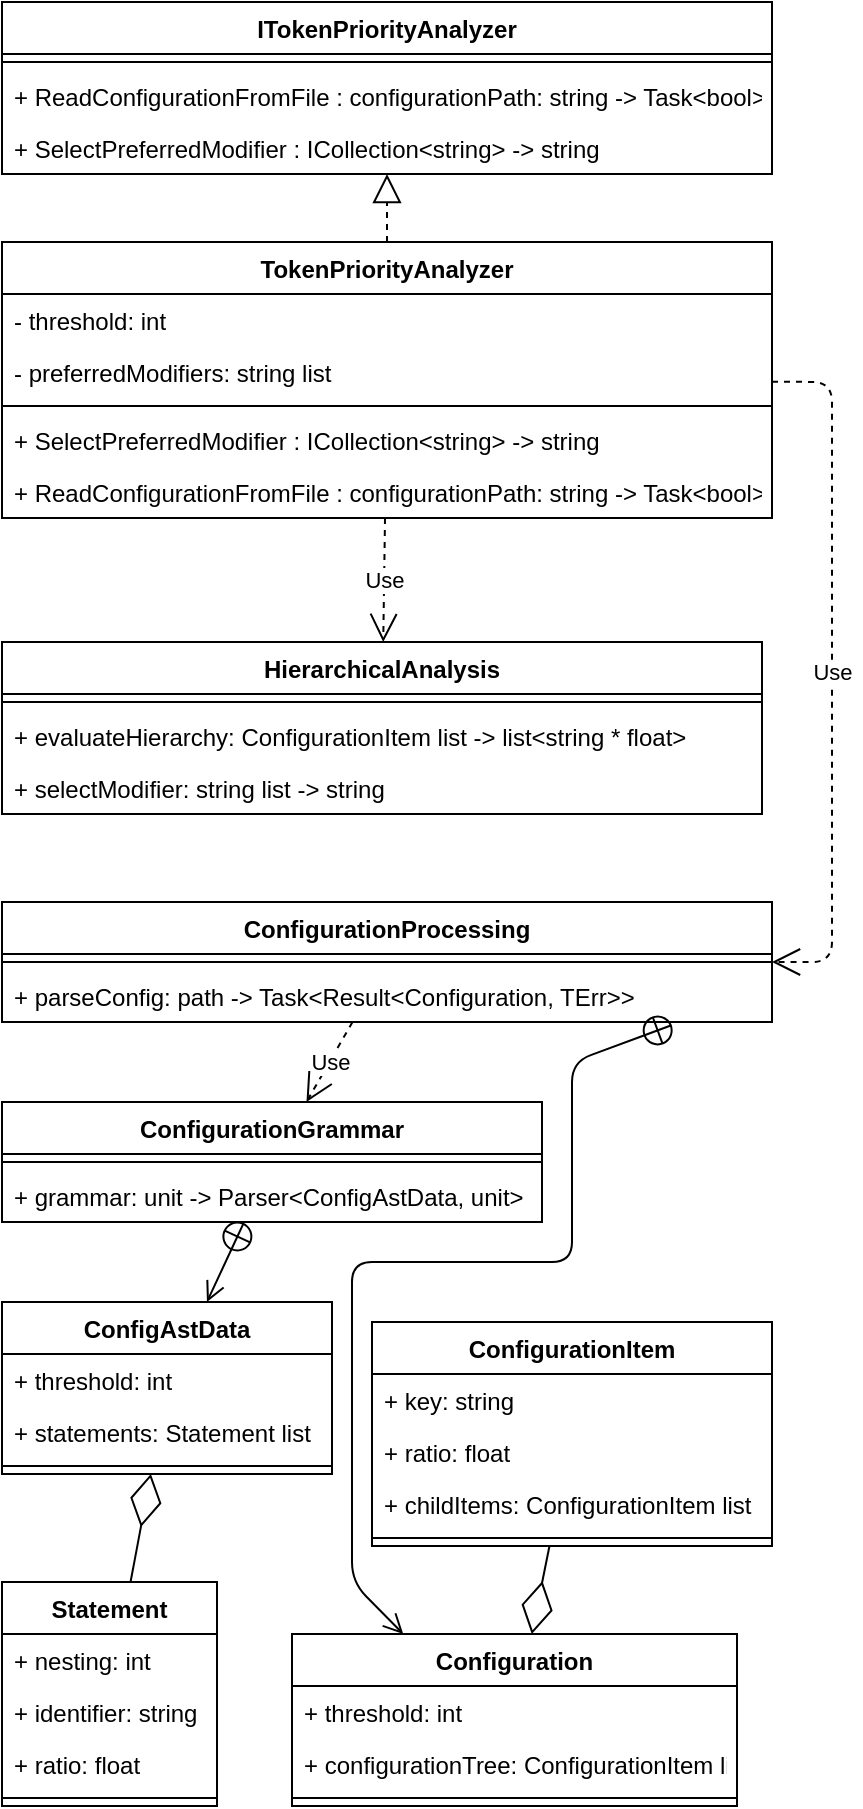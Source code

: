 <mxfile>
    <diagram id="GD1WaLO3jToNyfRFWuux" name="Page-1">
        <mxGraphModel dx="1081" dy="1644" grid="1" gridSize="10" guides="1" tooltips="1" connect="1" arrows="1" fold="1" page="1" pageScale="1" pageWidth="850" pageHeight="1100" math="0" shadow="0">
            <root>
                <mxCell id="0"/>
                <mxCell id="1" parent="0"/>
                <mxCell id="2" value="ConfigurationGrammar" style="swimlane;fontStyle=1;align=center;verticalAlign=top;childLayout=stackLayout;horizontal=1;startSize=26;horizontalStack=0;resizeParent=1;resizeParentMax=0;resizeLast=0;collapsible=1;marginBottom=0;" vertex="1" parent="1">
                    <mxGeometry x="1068" y="630" width="270" height="60" as="geometry">
                        <mxRectangle x="132.5" y="710" width="210" height="30" as="alternateBounds"/>
                    </mxGeometry>
                </mxCell>
                <mxCell id="3" value="" style="line;strokeWidth=1;fillColor=none;align=left;verticalAlign=middle;spacingTop=-1;spacingLeft=3;spacingRight=3;rotatable=0;labelPosition=right;points=[];portConstraint=eastwest;strokeColor=inherit;" vertex="1" parent="2">
                    <mxGeometry y="26" width="270" height="8" as="geometry"/>
                </mxCell>
                <mxCell id="4" value="+ grammar: unit -&gt; Parser&lt;ConfigAstData, unit&gt;" style="text;strokeColor=none;fillColor=none;align=left;verticalAlign=top;spacingLeft=4;spacingRight=4;overflow=hidden;rotatable=0;points=[[0,0.5],[1,0.5]];portConstraint=eastwest;" vertex="1" parent="2">
                    <mxGeometry y="34" width="270" height="26" as="geometry"/>
                </mxCell>
                <mxCell id="5" value="Statement" style="swimlane;fontStyle=1;align=center;verticalAlign=top;childLayout=stackLayout;horizontal=1;startSize=26;horizontalStack=0;resizeParent=1;resizeParentMax=0;resizeLast=0;collapsible=1;marginBottom=0;" vertex="1" parent="1">
                    <mxGeometry x="1068" y="870" width="107.5" height="112" as="geometry">
                        <mxRectangle x="132.5" y="810" width="197.5" height="30" as="alternateBounds"/>
                    </mxGeometry>
                </mxCell>
                <mxCell id="6" value="+ nesting: int" style="text;strokeColor=none;fillColor=none;align=left;verticalAlign=top;spacingLeft=4;spacingRight=4;overflow=hidden;rotatable=0;points=[[0,0.5],[1,0.5]];portConstraint=eastwest;" vertex="1" parent="5">
                    <mxGeometry y="26" width="107.5" height="26" as="geometry"/>
                </mxCell>
                <mxCell id="7" value="+ identifier: string" style="text;strokeColor=none;fillColor=none;align=left;verticalAlign=top;spacingLeft=4;spacingRight=4;overflow=hidden;rotatable=0;points=[[0,0.5],[1,0.5]];portConstraint=eastwest;" vertex="1" parent="5">
                    <mxGeometry y="52" width="107.5" height="26" as="geometry"/>
                </mxCell>
                <mxCell id="8" value="+ ratio: float" style="text;strokeColor=none;fillColor=none;align=left;verticalAlign=top;spacingLeft=4;spacingRight=4;overflow=hidden;rotatable=0;points=[[0,0.5],[1,0.5]];portConstraint=eastwest;" vertex="1" parent="5">
                    <mxGeometry y="78" width="107.5" height="26" as="geometry"/>
                </mxCell>
                <mxCell id="9" value="" style="line;strokeWidth=1;fillColor=none;align=left;verticalAlign=middle;spacingTop=-1;spacingLeft=3;spacingRight=3;rotatable=0;labelPosition=right;points=[];portConstraint=eastwest;strokeColor=inherit;" vertex="1" parent="5">
                    <mxGeometry y="104" width="107.5" height="8" as="geometry"/>
                </mxCell>
                <mxCell id="10" value="ConfigAstData" style="swimlane;fontStyle=1;align=center;verticalAlign=top;childLayout=stackLayout;horizontal=1;startSize=26;horizontalStack=0;resizeParent=1;resizeParentMax=0;resizeLast=0;collapsible=1;marginBottom=0;" vertex="1" parent="1">
                    <mxGeometry x="1068" y="730" width="165" height="86" as="geometry">
                        <mxRectangle x="132.5" y="810" width="197.5" height="30" as="alternateBounds"/>
                    </mxGeometry>
                </mxCell>
                <mxCell id="11" value="+ threshold: int" style="text;strokeColor=none;fillColor=none;align=left;verticalAlign=top;spacingLeft=4;spacingRight=4;overflow=hidden;rotatable=0;points=[[0,0.5],[1,0.5]];portConstraint=eastwest;" vertex="1" parent="10">
                    <mxGeometry y="26" width="165" height="26" as="geometry"/>
                </mxCell>
                <mxCell id="12" value="+ statements: Statement list" style="text;strokeColor=none;fillColor=none;align=left;verticalAlign=top;spacingLeft=4;spacingRight=4;overflow=hidden;rotatable=0;points=[[0,0.5],[1,0.5]];portConstraint=eastwest;" vertex="1" parent="10">
                    <mxGeometry y="52" width="165" height="26" as="geometry"/>
                </mxCell>
                <mxCell id="13" value="" style="line;strokeWidth=1;fillColor=none;align=left;verticalAlign=middle;spacingTop=-1;spacingLeft=3;spacingRight=3;rotatable=0;labelPosition=right;points=[];portConstraint=eastwest;strokeColor=inherit;" vertex="1" parent="10">
                    <mxGeometry y="78" width="165" height="8" as="geometry"/>
                </mxCell>
                <mxCell id="14" value="" style="endArrow=open;startArrow=circlePlus;endFill=0;startFill=0;endSize=8;html=1;" edge="1" parent="1" source="2" target="10">
                    <mxGeometry width="160" relative="1" as="geometry">
                        <mxPoint x="1356" y="660" as="sourcePoint"/>
                        <mxPoint x="1516" y="660" as="targetPoint"/>
                    </mxGeometry>
                </mxCell>
                <mxCell id="15" value="" style="endArrow=diamondThin;endFill=0;endSize=24;html=1;" edge="1" parent="1" source="5" target="10">
                    <mxGeometry width="160" relative="1" as="geometry">
                        <mxPoint x="1406" y="720" as="sourcePoint"/>
                        <mxPoint x="1566" y="720" as="targetPoint"/>
                    </mxGeometry>
                </mxCell>
                <mxCell id="16" value="ConfigurationProcessing" style="swimlane;fontStyle=1;align=center;verticalAlign=top;childLayout=stackLayout;horizontal=1;startSize=26;horizontalStack=0;resizeParent=1;resizeParentMax=0;resizeLast=0;collapsible=1;marginBottom=0;" vertex="1" parent="1">
                    <mxGeometry x="1068" y="530" width="385" height="60" as="geometry">
                        <mxRectangle x="132.5" y="710" width="210" height="30" as="alternateBounds"/>
                    </mxGeometry>
                </mxCell>
                <mxCell id="17" value="" style="line;strokeWidth=1;fillColor=none;align=left;verticalAlign=middle;spacingTop=-1;spacingLeft=3;spacingRight=3;rotatable=0;labelPosition=right;points=[];portConstraint=eastwest;strokeColor=inherit;" vertex="1" parent="16">
                    <mxGeometry y="26" width="385" height="8" as="geometry"/>
                </mxCell>
                <mxCell id="18" value="+ parseConfig: path -&gt; Task&lt;Result&lt;Configuration, TErr&gt;&gt;" style="text;strokeColor=none;fillColor=none;align=left;verticalAlign=top;spacingLeft=4;spacingRight=4;overflow=hidden;rotatable=0;points=[[0,0.5],[1,0.5]];portConstraint=eastwest;" vertex="1" parent="16">
                    <mxGeometry y="34" width="385" height="26" as="geometry"/>
                </mxCell>
                <mxCell id="19" value="ConfigurationItem" style="swimlane;fontStyle=1;align=center;verticalAlign=top;childLayout=stackLayout;horizontal=1;startSize=26;horizontalStack=0;resizeParent=1;resizeParentMax=0;resizeLast=0;collapsible=1;marginBottom=0;" vertex="1" parent="1">
                    <mxGeometry x="1253" y="740" width="200" height="112" as="geometry">
                        <mxRectangle x="132.5" y="810" width="197.5" height="30" as="alternateBounds"/>
                    </mxGeometry>
                </mxCell>
                <mxCell id="20" value="+ key: string" style="text;strokeColor=none;fillColor=none;align=left;verticalAlign=top;spacingLeft=4;spacingRight=4;overflow=hidden;rotatable=0;points=[[0,0.5],[1,0.5]];portConstraint=eastwest;" vertex="1" parent="19">
                    <mxGeometry y="26" width="200" height="26" as="geometry"/>
                </mxCell>
                <mxCell id="21" value="+ ratio: float" style="text;strokeColor=none;fillColor=none;align=left;verticalAlign=top;spacingLeft=4;spacingRight=4;overflow=hidden;rotatable=0;points=[[0,0.5],[1,0.5]];portConstraint=eastwest;" vertex="1" parent="19">
                    <mxGeometry y="52" width="200" height="26" as="geometry"/>
                </mxCell>
                <mxCell id="22" value="+ childItems: ConfigurationItem list" style="text;strokeColor=none;fillColor=none;align=left;verticalAlign=top;spacingLeft=4;spacingRight=4;overflow=hidden;rotatable=0;points=[[0,0.5],[1,0.5]];portConstraint=eastwest;" vertex="1" parent="19">
                    <mxGeometry y="78" width="200" height="26" as="geometry"/>
                </mxCell>
                <mxCell id="23" value="" style="line;strokeWidth=1;fillColor=none;align=left;verticalAlign=middle;spacingTop=-1;spacingLeft=3;spacingRight=3;rotatable=0;labelPosition=right;points=[];portConstraint=eastwest;strokeColor=inherit;" vertex="1" parent="19">
                    <mxGeometry y="104" width="200" height="8" as="geometry"/>
                </mxCell>
                <mxCell id="24" value="Use" style="endArrow=open;endSize=12;dashed=1;html=1;" edge="1" parent="1" source="16" target="2">
                    <mxGeometry width="160" relative="1" as="geometry">
                        <mxPoint x="1296" y="830" as="sourcePoint"/>
                        <mxPoint x="1456" y="830" as="targetPoint"/>
                    </mxGeometry>
                </mxCell>
                <mxCell id="25" value="Configuration" style="swimlane;fontStyle=1;align=center;verticalAlign=top;childLayout=stackLayout;horizontal=1;startSize=26;horizontalStack=0;resizeParent=1;resizeParentMax=0;resizeLast=0;collapsible=1;marginBottom=0;" vertex="1" parent="1">
                    <mxGeometry x="1213" y="896" width="222.5" height="86" as="geometry">
                        <mxRectangle x="132.5" y="810" width="197.5" height="30" as="alternateBounds"/>
                    </mxGeometry>
                </mxCell>
                <mxCell id="26" value="+ threshold: int" style="text;strokeColor=none;fillColor=none;align=left;verticalAlign=top;spacingLeft=4;spacingRight=4;overflow=hidden;rotatable=0;points=[[0,0.5],[1,0.5]];portConstraint=eastwest;" vertex="1" parent="25">
                    <mxGeometry y="26" width="222.5" height="26" as="geometry"/>
                </mxCell>
                <mxCell id="27" value="+ configurationTree: ConfigurationItem list" style="text;strokeColor=none;fillColor=none;align=left;verticalAlign=top;spacingLeft=4;spacingRight=4;overflow=hidden;rotatable=0;points=[[0,0.5],[1,0.5]];portConstraint=eastwest;" vertex="1" parent="25">
                    <mxGeometry y="52" width="222.5" height="26" as="geometry"/>
                </mxCell>
                <mxCell id="28" value="" style="line;strokeWidth=1;fillColor=none;align=left;verticalAlign=middle;spacingTop=-1;spacingLeft=3;spacingRight=3;rotatable=0;labelPosition=right;points=[];portConstraint=eastwest;strokeColor=inherit;" vertex="1" parent="25">
                    <mxGeometry y="78" width="222.5" height="8" as="geometry"/>
                </mxCell>
                <mxCell id="29" value="" style="endArrow=diamondThin;endFill=0;endSize=24;html=1;" edge="1" parent="1" source="19" target="25">
                    <mxGeometry width="160" relative="1" as="geometry">
                        <mxPoint x="1153.5" y="672.612" as="sourcePoint"/>
                        <mxPoint x="1206" y="669.303" as="targetPoint"/>
                    </mxGeometry>
                </mxCell>
                <mxCell id="30" value="" style="endArrow=open;startArrow=circlePlus;endFill=0;startFill=0;endSize=8;html=1;exitX=0.871;exitY=1.055;exitDx=0;exitDy=0;exitPerimeter=0;entryX=0.25;entryY=0;entryDx=0;entryDy=0;" edge="1" parent="1" source="18" target="25">
                    <mxGeometry width="160" relative="1" as="geometry">
                        <mxPoint x="1279.974" y="750" as="sourcePoint"/>
                        <mxPoint x="1293.137" y="706" as="targetPoint"/>
                        <Array as="points">
                            <mxPoint x="1353" y="610"/>
                            <mxPoint x="1353" y="710"/>
                            <mxPoint x="1243" y="710"/>
                            <mxPoint x="1243" y="870"/>
                        </Array>
                    </mxGeometry>
                </mxCell>
                <mxCell id="31" value="HierarchicalAnalysis" style="swimlane;fontStyle=1;align=center;verticalAlign=top;childLayout=stackLayout;horizontal=1;startSize=26;horizontalStack=0;resizeParent=1;resizeParentMax=0;resizeLast=0;collapsible=1;marginBottom=0;" vertex="1" parent="1">
                    <mxGeometry x="1068" y="400" width="380" height="86" as="geometry">
                        <mxRectangle x="132.5" y="710" width="210" height="30" as="alternateBounds"/>
                    </mxGeometry>
                </mxCell>
                <mxCell id="32" value="" style="line;strokeWidth=1;fillColor=none;align=left;verticalAlign=middle;spacingTop=-1;spacingLeft=3;spacingRight=3;rotatable=0;labelPosition=right;points=[];portConstraint=eastwest;strokeColor=inherit;" vertex="1" parent="31">
                    <mxGeometry y="26" width="380" height="8" as="geometry"/>
                </mxCell>
                <mxCell id="33" value="+ evaluateHierarchy: ConfigurationItem list -&gt; list&lt;string * float&gt;" style="text;strokeColor=none;fillColor=none;align=left;verticalAlign=top;spacingLeft=4;spacingRight=4;overflow=hidden;rotatable=0;points=[[0,0.5],[1,0.5]];portConstraint=eastwest;fontStyle=0" vertex="1" parent="31">
                    <mxGeometry y="34" width="380" height="26" as="geometry"/>
                </mxCell>
                <mxCell id="34" value="+ selectModifier: string list -&gt; string" style="text;strokeColor=none;fillColor=none;align=left;verticalAlign=top;spacingLeft=4;spacingRight=4;overflow=hidden;rotatable=0;points=[[0,0.5],[1,0.5]];portConstraint=eastwest;fontStyle=0" vertex="1" parent="31">
                    <mxGeometry y="60" width="380" height="26" as="geometry"/>
                </mxCell>
                <mxCell id="35" value="ITokenPriorityAnalyzer" style="swimlane;fontStyle=1;align=center;verticalAlign=top;childLayout=stackLayout;horizontal=1;startSize=26;horizontalStack=0;resizeParent=1;resizeParentMax=0;resizeLast=0;collapsible=1;marginBottom=0;" vertex="1" parent="1">
                    <mxGeometry x="1068" y="80" width="385" height="86" as="geometry">
                        <mxRectangle x="132.5" y="710" width="210" height="30" as="alternateBounds"/>
                    </mxGeometry>
                </mxCell>
                <mxCell id="36" value="" style="line;strokeWidth=1;fillColor=none;align=left;verticalAlign=middle;spacingTop=-1;spacingLeft=3;spacingRight=3;rotatable=0;labelPosition=right;points=[];portConstraint=eastwest;strokeColor=inherit;" vertex="1" parent="35">
                    <mxGeometry y="26" width="385" height="8" as="geometry"/>
                </mxCell>
                <mxCell id="37" value="+ ReadConfigurationFromFile : configurationPath: string -&gt; Task&lt;bool&gt;" style="text;strokeColor=none;fillColor=none;align=left;verticalAlign=top;spacingLeft=4;spacingRight=4;overflow=hidden;rotatable=0;points=[[0,0.5],[1,0.5]];portConstraint=eastwest;" vertex="1" parent="35">
                    <mxGeometry y="34" width="385" height="26" as="geometry"/>
                </mxCell>
                <mxCell id="38" value="+ SelectPreferredModifier : ICollection&lt;string&gt; -&gt; string" style="text;strokeColor=none;fillColor=none;align=left;verticalAlign=top;spacingLeft=4;spacingRight=4;overflow=hidden;rotatable=0;points=[[0,0.5],[1,0.5]];portConstraint=eastwest;" vertex="1" parent="35">
                    <mxGeometry y="60" width="385" height="26" as="geometry"/>
                </mxCell>
                <mxCell id="39" value="TokenPriorityAnalyzer" style="swimlane;fontStyle=1;align=center;verticalAlign=top;childLayout=stackLayout;horizontal=1;startSize=26;horizontalStack=0;resizeParent=1;resizeParentMax=0;resizeLast=0;collapsible=1;marginBottom=0;" vertex="1" parent="1">
                    <mxGeometry x="1068" y="200" width="385" height="138" as="geometry">
                        <mxRectangle x="132.5" y="710" width="210" height="30" as="alternateBounds"/>
                    </mxGeometry>
                </mxCell>
                <mxCell id="40" value="- threshold: int" style="text;strokeColor=none;fillColor=none;align=left;verticalAlign=top;spacingLeft=4;spacingRight=4;overflow=hidden;rotatable=0;points=[[0,0.5],[1,0.5]];portConstraint=eastwest;" vertex="1" parent="39">
                    <mxGeometry y="26" width="385" height="26" as="geometry"/>
                </mxCell>
                <mxCell id="41" value="- preferredModifiers: string list" style="text;strokeColor=none;fillColor=none;align=left;verticalAlign=top;spacingLeft=4;spacingRight=4;overflow=hidden;rotatable=0;points=[[0,0.5],[1,0.5]];portConstraint=eastwest;" vertex="1" parent="39">
                    <mxGeometry y="52" width="385" height="26" as="geometry"/>
                </mxCell>
                <mxCell id="42" value="" style="line;strokeWidth=1;fillColor=none;align=left;verticalAlign=middle;spacingTop=-1;spacingLeft=3;spacingRight=3;rotatable=0;labelPosition=right;points=[];portConstraint=eastwest;strokeColor=inherit;" vertex="1" parent="39">
                    <mxGeometry y="78" width="385" height="8" as="geometry"/>
                </mxCell>
                <mxCell id="43" value="+ SelectPreferredModifier : ICollection&lt;string&gt; -&gt; string" style="text;strokeColor=none;fillColor=none;align=left;verticalAlign=top;spacingLeft=4;spacingRight=4;overflow=hidden;rotatable=0;points=[[0,0.5],[1,0.5]];portConstraint=eastwest;" vertex="1" parent="39">
                    <mxGeometry y="86" width="385" height="26" as="geometry"/>
                </mxCell>
                <mxCell id="44" value="+ ReadConfigurationFromFile : configurationPath: string -&gt; Task&lt;bool&gt;" style="text;strokeColor=none;fillColor=none;align=left;verticalAlign=top;spacingLeft=4;spacingRight=4;overflow=hidden;rotatable=0;points=[[0,0.5],[1,0.5]];portConstraint=eastwest;" vertex="1" parent="39">
                    <mxGeometry y="112" width="385" height="26" as="geometry"/>
                </mxCell>
                <mxCell id="45" value="" style="endArrow=block;dashed=1;endFill=0;endSize=12;html=1;" edge="1" parent="1" source="39" target="35">
                    <mxGeometry width="160" relative="1" as="geometry">
                        <mxPoint x="539.25" y="-30" as="sourcePoint"/>
                        <mxPoint x="546.75" y="-60" as="targetPoint"/>
                    </mxGeometry>
                </mxCell>
                <mxCell id="46" value="Use" style="endArrow=open;endSize=12;dashed=1;html=1;" edge="1" parent="1" source="39" target="31">
                    <mxGeometry width="160" relative="1" as="geometry">
                        <mxPoint x="1523" y="430" as="sourcePoint"/>
                        <mxPoint x="1683" y="430" as="targetPoint"/>
                    </mxGeometry>
                </mxCell>
                <mxCell id="47" value="Use" style="endArrow=open;endSize=12;dashed=1;html=1;" edge="1" parent="1" source="39" target="16">
                    <mxGeometry width="160" relative="1" as="geometry">
                        <mxPoint x="1269.509" y="348.0" as="sourcePoint"/>
                        <mxPoint x="1268.618" y="410" as="targetPoint"/>
                        <Array as="points">
                            <mxPoint x="1483" y="270"/>
                            <mxPoint x="1483" y="560"/>
                        </Array>
                    </mxGeometry>
                </mxCell>
            </root>
        </mxGraphModel>
    </diagram>
</mxfile>